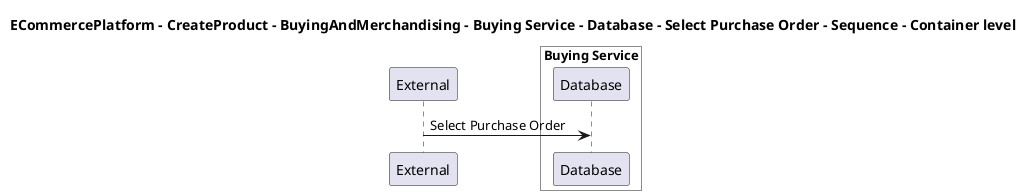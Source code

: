 @startuml

title ECommercePlatform - CreateProduct - BuyingAndMerchandising - Buying Service - Database - Select Purchase Order - Sequence - Container level

participant "External" as C4InterFlow.SoftwareSystems.ExternalSystem

box "Buying Service" #White
    participant "Database" as ECommercePlatform.CreateProduct.BuyingAndMerchandising.SoftwareSystems.BuyingService.Containers.Database
end box


C4InterFlow.SoftwareSystems.ExternalSystem -> ECommercePlatform.CreateProduct.BuyingAndMerchandising.SoftwareSystems.BuyingService.Containers.Database : Select Purchase Order


@enduml

